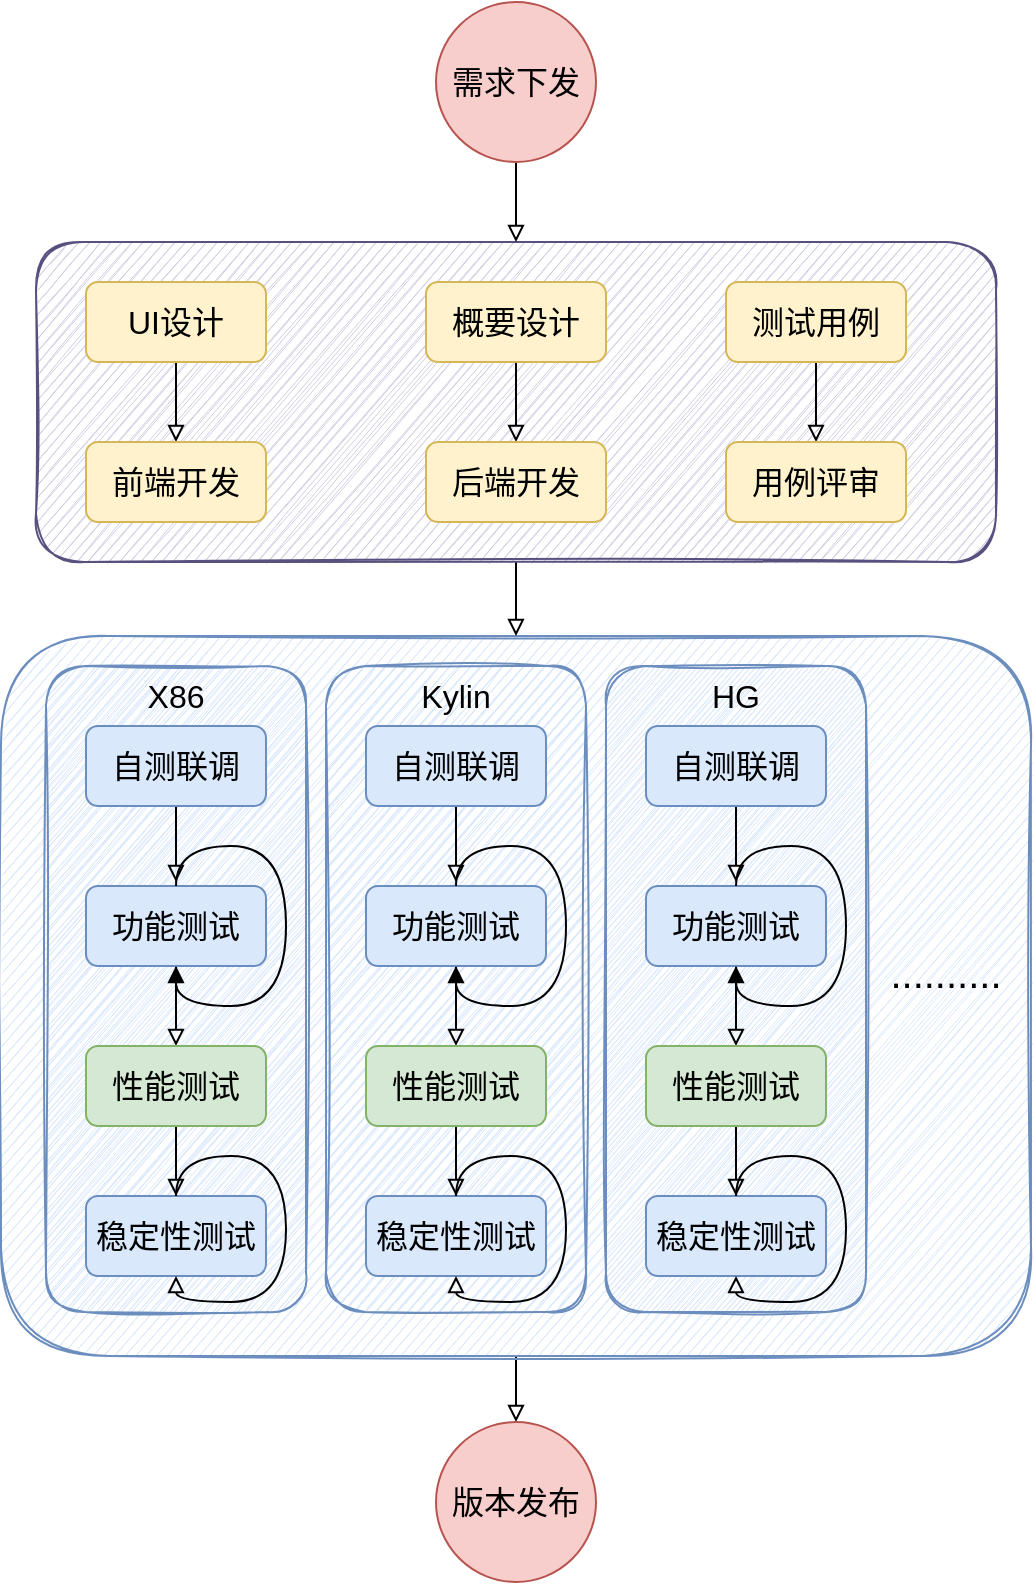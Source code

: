 <mxfile version="20.2.8" type="github">
  <diagram id="C5RBs43oDa-KdzZeNtuy" name="Page-1">
    <mxGraphModel dx="782" dy="436" grid="1" gridSize="10" guides="1" tooltips="1" connect="1" arrows="1" fold="1" page="1" pageScale="1" pageWidth="827" pageHeight="1169" math="0" shadow="0">
      <root>
        <mxCell id="WIyWlLk6GJQsqaUBKTNV-0" />
        <mxCell id="WIyWlLk6GJQsqaUBKTNV-1" parent="WIyWlLk6GJQsqaUBKTNV-0" />
        <mxCell id="W0C26P7IAarvc-Xjl2Vj-59" style="edgeStyle=orthogonalEdgeStyle;rounded=0;orthogonalLoop=1;jettySize=auto;html=1;exitX=0.5;exitY=1;exitDx=0;exitDy=0;entryX=0.5;entryY=0;entryDx=0;entryDy=0;fontSize=16;endArrow=block;endFill=0;" edge="1" parent="WIyWlLk6GJQsqaUBKTNV-1" source="W0C26P7IAarvc-Xjl2Vj-56" target="W0C26P7IAarvc-Xjl2Vj-11">
          <mxGeometry relative="1" as="geometry" />
        </mxCell>
        <mxCell id="W0C26P7IAarvc-Xjl2Vj-56" value="" style="rounded=1;whiteSpace=wrap;html=1;fontSize=16;fillColor=#dae8fc;strokeColor=#6c8ebf;sketch=1;" vertex="1" parent="WIyWlLk6GJQsqaUBKTNV-1">
          <mxGeometry x="87.5" y="337" width="515" height="360" as="geometry" />
        </mxCell>
        <mxCell id="W0C26P7IAarvc-Xjl2Vj-58" style="edgeStyle=orthogonalEdgeStyle;rounded=0;orthogonalLoop=1;jettySize=auto;html=1;entryX=0.5;entryY=0;entryDx=0;entryDy=0;fontSize=16;endArrow=block;endFill=0;" edge="1" parent="WIyWlLk6GJQsqaUBKTNV-1" source="W0C26P7IAarvc-Xjl2Vj-53" target="W0C26P7IAarvc-Xjl2Vj-56">
          <mxGeometry relative="1" as="geometry" />
        </mxCell>
        <mxCell id="W0C26P7IAarvc-Xjl2Vj-53" value="" style="rounded=1;whiteSpace=wrap;html=1;fontSize=16;fillColor=#d0cee2;strokeColor=#56517e;fillStyle=auto;shadow=0;sketch=1;" vertex="1" parent="WIyWlLk6GJQsqaUBKTNV-1">
          <mxGeometry x="105" y="140" width="480" height="160" as="geometry" />
        </mxCell>
        <mxCell id="W0C26P7IAarvc-Xjl2Vj-29" value="" style="rounded=1;whiteSpace=wrap;html=1;fontSize=16;fillColor=#dae8fc;strokeColor=#6c8ebf;sketch=1;" vertex="1" parent="WIyWlLk6GJQsqaUBKTNV-1">
          <mxGeometry x="110" y="352" width="130" height="323" as="geometry" />
        </mxCell>
        <mxCell id="W0C26P7IAarvc-Xjl2Vj-21" style="edgeStyle=orthogonalEdgeStyle;rounded=0;orthogonalLoop=1;jettySize=auto;html=1;entryX=0.5;entryY=0;entryDx=0;entryDy=0;fontSize=16;endArrow=block;endFill=0;" edge="1" parent="WIyWlLk6GJQsqaUBKTNV-1" source="W0C26P7IAarvc-Xjl2Vj-1" target="W0C26P7IAarvc-Xjl2Vj-5">
          <mxGeometry relative="1" as="geometry" />
        </mxCell>
        <mxCell id="W0C26P7IAarvc-Xjl2Vj-1" value="UI设计" style="rounded=1;whiteSpace=wrap;html=1;fontSize=16;fillColor=#fff2cc;strokeColor=#d6b656;" vertex="1" parent="WIyWlLk6GJQsqaUBKTNV-1">
          <mxGeometry x="130" y="160" width="90" height="40" as="geometry" />
        </mxCell>
        <mxCell id="W0C26P7IAarvc-Xjl2Vj-55" style="edgeStyle=orthogonalEdgeStyle;rounded=0;orthogonalLoop=1;jettySize=auto;html=1;entryX=0.5;entryY=0;entryDx=0;entryDy=0;fontSize=16;endArrow=block;endFill=0;" edge="1" parent="WIyWlLk6GJQsqaUBKTNV-1" source="W0C26P7IAarvc-Xjl2Vj-2" target="W0C26P7IAarvc-Xjl2Vj-53">
          <mxGeometry relative="1" as="geometry" />
        </mxCell>
        <mxCell id="W0C26P7IAarvc-Xjl2Vj-2" value="需求下发" style="ellipse;whiteSpace=wrap;html=1;aspect=fixed;fontSize=16;fillColor=#f8cecc;strokeColor=#b85450;" vertex="1" parent="WIyWlLk6GJQsqaUBKTNV-1">
          <mxGeometry x="305" y="20" width="80" height="80" as="geometry" />
        </mxCell>
        <mxCell id="W0C26P7IAarvc-Xjl2Vj-20" style="edgeStyle=orthogonalEdgeStyle;rounded=0;orthogonalLoop=1;jettySize=auto;html=1;entryX=0.5;entryY=0;entryDx=0;entryDy=0;fontSize=16;endArrow=block;endFill=0;" edge="1" parent="WIyWlLk6GJQsqaUBKTNV-1" source="W0C26P7IAarvc-Xjl2Vj-3" target="W0C26P7IAarvc-Xjl2Vj-6">
          <mxGeometry relative="1" as="geometry" />
        </mxCell>
        <mxCell id="W0C26P7IAarvc-Xjl2Vj-3" value="概要设计" style="rounded=1;whiteSpace=wrap;html=1;fontSize=16;fillColor=#fff2cc;strokeColor=#d6b656;" vertex="1" parent="WIyWlLk6GJQsqaUBKTNV-1">
          <mxGeometry x="300" y="160" width="90" height="40" as="geometry" />
        </mxCell>
        <mxCell id="W0C26P7IAarvc-Xjl2Vj-22" style="edgeStyle=orthogonalEdgeStyle;rounded=0;orthogonalLoop=1;jettySize=auto;html=1;entryX=0.5;entryY=0;entryDx=0;entryDy=0;fontSize=16;endArrow=block;endFill=0;" edge="1" parent="WIyWlLk6GJQsqaUBKTNV-1" source="W0C26P7IAarvc-Xjl2Vj-4" target="W0C26P7IAarvc-Xjl2Vj-7">
          <mxGeometry relative="1" as="geometry" />
        </mxCell>
        <mxCell id="W0C26P7IAarvc-Xjl2Vj-4" value="测试用例" style="rounded=1;whiteSpace=wrap;html=1;fontSize=16;fillColor=#fff2cc;strokeColor=#d6b656;" vertex="1" parent="WIyWlLk6GJQsqaUBKTNV-1">
          <mxGeometry x="450" y="160" width="90" height="40" as="geometry" />
        </mxCell>
        <mxCell id="W0C26P7IAarvc-Xjl2Vj-5" value="前端开发" style="rounded=1;whiteSpace=wrap;html=1;fontSize=16;fillColor=#fff2cc;strokeColor=#d6b656;" vertex="1" parent="WIyWlLk6GJQsqaUBKTNV-1">
          <mxGeometry x="130" y="240" width="90" height="40" as="geometry" />
        </mxCell>
        <mxCell id="W0C26P7IAarvc-Xjl2Vj-6" value="后端开发" style="rounded=1;whiteSpace=wrap;html=1;fontSize=16;fillColor=#fff2cc;strokeColor=#d6b656;" vertex="1" parent="WIyWlLk6GJQsqaUBKTNV-1">
          <mxGeometry x="300" y="240" width="90" height="40" as="geometry" />
        </mxCell>
        <mxCell id="W0C26P7IAarvc-Xjl2Vj-7" value="用例评审" style="rounded=1;whiteSpace=wrap;html=1;fontSize=16;fillColor=#fff2cc;strokeColor=#d6b656;" vertex="1" parent="WIyWlLk6GJQsqaUBKTNV-1">
          <mxGeometry x="450" y="240" width="90" height="40" as="geometry" />
        </mxCell>
        <mxCell id="W0C26P7IAarvc-Xjl2Vj-65" style="edgeStyle=orthogonalEdgeStyle;curved=1;rounded=0;orthogonalLoop=1;jettySize=auto;html=1;fontSize=16;endArrow=block;endFill=0;" edge="1" parent="WIyWlLk6GJQsqaUBKTNV-1" source="W0C26P7IAarvc-Xjl2Vj-8" target="W0C26P7IAarvc-Xjl2Vj-9">
          <mxGeometry relative="1" as="geometry" />
        </mxCell>
        <mxCell id="W0C26P7IAarvc-Xjl2Vj-8" value="功能测试" style="rounded=1;whiteSpace=wrap;html=1;fontSize=16;fillColor=#dae8fc;strokeColor=#6c8ebf;" vertex="1" parent="WIyWlLk6GJQsqaUBKTNV-1">
          <mxGeometry x="130" y="462" width="90" height="40" as="geometry" />
        </mxCell>
        <mxCell id="W0C26P7IAarvc-Xjl2Vj-66" style="edgeStyle=orthogonalEdgeStyle;curved=1;rounded=0;orthogonalLoop=1;jettySize=auto;html=1;entryX=0.5;entryY=0;entryDx=0;entryDy=0;fontSize=16;endArrow=block;endFill=0;" edge="1" parent="WIyWlLk6GJQsqaUBKTNV-1" source="W0C26P7IAarvc-Xjl2Vj-9" target="W0C26P7IAarvc-Xjl2Vj-10">
          <mxGeometry relative="1" as="geometry" />
        </mxCell>
        <mxCell id="W0C26P7IAarvc-Xjl2Vj-9" value="性能测试" style="rounded=1;whiteSpace=wrap;html=1;fontSize=16;fillColor=#d5e8d4;strokeColor=#82b366;" vertex="1" parent="WIyWlLk6GJQsqaUBKTNV-1">
          <mxGeometry x="130" y="542" width="90" height="40" as="geometry" />
        </mxCell>
        <mxCell id="W0C26P7IAarvc-Xjl2Vj-10" value="稳定性测试" style="rounded=1;whiteSpace=wrap;html=1;fontSize=16;fillColor=#dae8fc;strokeColor=#6c8ebf;" vertex="1" parent="WIyWlLk6GJQsqaUBKTNV-1">
          <mxGeometry x="130" y="617" width="90" height="40" as="geometry" />
        </mxCell>
        <mxCell id="W0C26P7IAarvc-Xjl2Vj-11" value="版本发布" style="ellipse;whiteSpace=wrap;html=1;aspect=fixed;fontSize=16;fillColor=#f8cecc;strokeColor=#b85450;" vertex="1" parent="WIyWlLk6GJQsqaUBKTNV-1">
          <mxGeometry x="305" y="730" width="80" height="80" as="geometry" />
        </mxCell>
        <mxCell id="W0C26P7IAarvc-Xjl2Vj-64" style="edgeStyle=orthogonalEdgeStyle;curved=1;rounded=0;orthogonalLoop=1;jettySize=auto;html=1;fontSize=16;endArrow=block;endFill=0;" edge="1" parent="WIyWlLk6GJQsqaUBKTNV-1" source="W0C26P7IAarvc-Xjl2Vj-12">
          <mxGeometry relative="1" as="geometry">
            <mxPoint x="175" y="460" as="targetPoint" />
          </mxGeometry>
        </mxCell>
        <mxCell id="W0C26P7IAarvc-Xjl2Vj-12" value="自测联调" style="rounded=1;whiteSpace=wrap;html=1;fontSize=16;fillColor=#dae8fc;strokeColor=#6c8ebf;" vertex="1" parent="WIyWlLk6GJQsqaUBKTNV-1">
          <mxGeometry x="130" y="382" width="90" height="40" as="geometry" />
        </mxCell>
        <mxCell id="W0C26P7IAarvc-Xjl2Vj-30" value="X86" style="text;html=1;strokeColor=none;fillColor=none;align=center;verticalAlign=middle;whiteSpace=wrap;rounded=0;fontSize=16;" vertex="1" parent="WIyWlLk6GJQsqaUBKTNV-1">
          <mxGeometry x="145" y="352" width="60" height="30" as="geometry" />
        </mxCell>
        <mxCell id="W0C26P7IAarvc-Xjl2Vj-62" style="edgeStyle=orthogonalEdgeStyle;rounded=0;orthogonalLoop=1;jettySize=auto;html=1;entryX=0.5;entryY=1;entryDx=0;entryDy=0;fontSize=16;endArrow=block;endFill=1;curved=1;" edge="1" parent="WIyWlLk6GJQsqaUBKTNV-1" source="W0C26P7IAarvc-Xjl2Vj-8" target="W0C26P7IAarvc-Xjl2Vj-8">
          <mxGeometry relative="1" as="geometry">
            <Array as="points">
              <mxPoint x="175" y="442" />
              <mxPoint x="230" y="442" />
              <mxPoint x="230" y="522" />
              <mxPoint x="175" y="522" />
            </Array>
          </mxGeometry>
        </mxCell>
        <mxCell id="W0C26P7IAarvc-Xjl2Vj-69" style="edgeStyle=orthogonalEdgeStyle;curved=1;rounded=0;orthogonalLoop=1;jettySize=auto;html=1;entryX=0.5;entryY=1;entryDx=0;entryDy=0;fontSize=16;endArrow=block;endFill=0;" edge="1" parent="WIyWlLk6GJQsqaUBKTNV-1" source="W0C26P7IAarvc-Xjl2Vj-10" target="W0C26P7IAarvc-Xjl2Vj-10">
          <mxGeometry relative="1" as="geometry">
            <Array as="points">
              <mxPoint x="175" y="597" />
              <mxPoint x="230" y="597" />
              <mxPoint x="230" y="670" />
              <mxPoint x="175" y="670" />
            </Array>
          </mxGeometry>
        </mxCell>
        <mxCell id="W0C26P7IAarvc-Xjl2Vj-70" value="" style="rounded=1;whiteSpace=wrap;html=1;fontSize=16;fillColor=#dae8fc;strokeColor=#6c8ebf;sketch=1;" vertex="1" parent="WIyWlLk6GJQsqaUBKTNV-1">
          <mxGeometry x="250" y="352" width="130" height="323" as="geometry" />
        </mxCell>
        <mxCell id="W0C26P7IAarvc-Xjl2Vj-71" style="edgeStyle=orthogonalEdgeStyle;curved=1;rounded=0;orthogonalLoop=1;jettySize=auto;html=1;fontSize=16;endArrow=block;endFill=0;" edge="1" parent="WIyWlLk6GJQsqaUBKTNV-1" source="W0C26P7IAarvc-Xjl2Vj-72" target="W0C26P7IAarvc-Xjl2Vj-74">
          <mxGeometry relative="1" as="geometry" />
        </mxCell>
        <mxCell id="W0C26P7IAarvc-Xjl2Vj-72" value="功能测试" style="rounded=1;whiteSpace=wrap;html=1;fontSize=16;fillColor=#dae8fc;strokeColor=#6c8ebf;" vertex="1" parent="WIyWlLk6GJQsqaUBKTNV-1">
          <mxGeometry x="270" y="462" width="90" height="40" as="geometry" />
        </mxCell>
        <mxCell id="W0C26P7IAarvc-Xjl2Vj-73" style="edgeStyle=orthogonalEdgeStyle;curved=1;rounded=0;orthogonalLoop=1;jettySize=auto;html=1;entryX=0.5;entryY=0;entryDx=0;entryDy=0;fontSize=16;endArrow=block;endFill=0;" edge="1" parent="WIyWlLk6GJQsqaUBKTNV-1" source="W0C26P7IAarvc-Xjl2Vj-74" target="W0C26P7IAarvc-Xjl2Vj-75">
          <mxGeometry relative="1" as="geometry" />
        </mxCell>
        <mxCell id="W0C26P7IAarvc-Xjl2Vj-74" value="性能测试" style="rounded=1;whiteSpace=wrap;html=1;fontSize=16;fillColor=#d5e8d4;strokeColor=#82b366;" vertex="1" parent="WIyWlLk6GJQsqaUBKTNV-1">
          <mxGeometry x="270" y="542" width="90" height="40" as="geometry" />
        </mxCell>
        <mxCell id="W0C26P7IAarvc-Xjl2Vj-75" value="稳定性测试" style="rounded=1;whiteSpace=wrap;html=1;fontSize=16;fillColor=#dae8fc;strokeColor=#6c8ebf;" vertex="1" parent="WIyWlLk6GJQsqaUBKTNV-1">
          <mxGeometry x="270" y="617" width="90" height="40" as="geometry" />
        </mxCell>
        <mxCell id="W0C26P7IAarvc-Xjl2Vj-76" style="edgeStyle=orthogonalEdgeStyle;curved=1;rounded=0;orthogonalLoop=1;jettySize=auto;html=1;fontSize=16;endArrow=block;endFill=0;" edge="1" parent="WIyWlLk6GJQsqaUBKTNV-1" source="W0C26P7IAarvc-Xjl2Vj-77">
          <mxGeometry relative="1" as="geometry">
            <mxPoint x="315" y="460" as="targetPoint" />
          </mxGeometry>
        </mxCell>
        <mxCell id="W0C26P7IAarvc-Xjl2Vj-77" value="自测联调" style="rounded=1;whiteSpace=wrap;html=1;fontSize=16;fillColor=#dae8fc;strokeColor=#6c8ebf;" vertex="1" parent="WIyWlLk6GJQsqaUBKTNV-1">
          <mxGeometry x="270" y="382" width="90" height="40" as="geometry" />
        </mxCell>
        <mxCell id="W0C26P7IAarvc-Xjl2Vj-78" value="Kylin" style="text;html=1;strokeColor=none;fillColor=none;align=center;verticalAlign=middle;whiteSpace=wrap;rounded=0;fontSize=16;" vertex="1" parent="WIyWlLk6GJQsqaUBKTNV-1">
          <mxGeometry x="285" y="352" width="60" height="30" as="geometry" />
        </mxCell>
        <mxCell id="W0C26P7IAarvc-Xjl2Vj-79" style="edgeStyle=orthogonalEdgeStyle;rounded=0;orthogonalLoop=1;jettySize=auto;html=1;entryX=0.5;entryY=1;entryDx=0;entryDy=0;fontSize=16;endArrow=block;endFill=1;curved=1;" edge="1" parent="WIyWlLk6GJQsqaUBKTNV-1" source="W0C26P7IAarvc-Xjl2Vj-72" target="W0C26P7IAarvc-Xjl2Vj-72">
          <mxGeometry relative="1" as="geometry">
            <Array as="points">
              <mxPoint x="315" y="442" />
              <mxPoint x="370" y="442" />
              <mxPoint x="370" y="522" />
              <mxPoint x="315" y="522" />
            </Array>
          </mxGeometry>
        </mxCell>
        <mxCell id="W0C26P7IAarvc-Xjl2Vj-80" style="edgeStyle=orthogonalEdgeStyle;curved=1;rounded=0;orthogonalLoop=1;jettySize=auto;html=1;entryX=0.5;entryY=1;entryDx=0;entryDy=0;fontSize=16;endArrow=block;endFill=0;" edge="1" parent="WIyWlLk6GJQsqaUBKTNV-1" source="W0C26P7IAarvc-Xjl2Vj-75" target="W0C26P7IAarvc-Xjl2Vj-75">
          <mxGeometry relative="1" as="geometry">
            <Array as="points">
              <mxPoint x="315" y="597" />
              <mxPoint x="370" y="597" />
              <mxPoint x="370" y="670" />
              <mxPoint x="315" y="670" />
            </Array>
          </mxGeometry>
        </mxCell>
        <mxCell id="W0C26P7IAarvc-Xjl2Vj-81" value="" style="rounded=1;whiteSpace=wrap;html=1;fontSize=16;fillColor=#dae8fc;strokeColor=#6c8ebf;sketch=1;" vertex="1" parent="WIyWlLk6GJQsqaUBKTNV-1">
          <mxGeometry x="390" y="352" width="130" height="323" as="geometry" />
        </mxCell>
        <mxCell id="W0C26P7IAarvc-Xjl2Vj-82" style="edgeStyle=orthogonalEdgeStyle;curved=1;rounded=0;orthogonalLoop=1;jettySize=auto;html=1;fontSize=16;endArrow=block;endFill=0;" edge="1" parent="WIyWlLk6GJQsqaUBKTNV-1" source="W0C26P7IAarvc-Xjl2Vj-83" target="W0C26P7IAarvc-Xjl2Vj-85">
          <mxGeometry relative="1" as="geometry" />
        </mxCell>
        <mxCell id="W0C26P7IAarvc-Xjl2Vj-83" value="功能测试" style="rounded=1;whiteSpace=wrap;html=1;fontSize=16;fillColor=#dae8fc;strokeColor=#6c8ebf;" vertex="1" parent="WIyWlLk6GJQsqaUBKTNV-1">
          <mxGeometry x="410" y="462" width="90" height="40" as="geometry" />
        </mxCell>
        <mxCell id="W0C26P7IAarvc-Xjl2Vj-84" style="edgeStyle=orthogonalEdgeStyle;curved=1;rounded=0;orthogonalLoop=1;jettySize=auto;html=1;entryX=0.5;entryY=0;entryDx=0;entryDy=0;fontSize=16;endArrow=block;endFill=0;" edge="1" parent="WIyWlLk6GJQsqaUBKTNV-1" source="W0C26P7IAarvc-Xjl2Vj-85" target="W0C26P7IAarvc-Xjl2Vj-86">
          <mxGeometry relative="1" as="geometry" />
        </mxCell>
        <mxCell id="W0C26P7IAarvc-Xjl2Vj-85" value="性能测试" style="rounded=1;whiteSpace=wrap;html=1;fontSize=16;fillColor=#d5e8d4;strokeColor=#82b366;" vertex="1" parent="WIyWlLk6GJQsqaUBKTNV-1">
          <mxGeometry x="410" y="542" width="90" height="40" as="geometry" />
        </mxCell>
        <mxCell id="W0C26P7IAarvc-Xjl2Vj-86" value="稳定性测试" style="rounded=1;whiteSpace=wrap;html=1;fontSize=16;fillColor=#dae8fc;strokeColor=#6c8ebf;" vertex="1" parent="WIyWlLk6GJQsqaUBKTNV-1">
          <mxGeometry x="410" y="617" width="90" height="40" as="geometry" />
        </mxCell>
        <mxCell id="W0C26P7IAarvc-Xjl2Vj-87" style="edgeStyle=orthogonalEdgeStyle;curved=1;rounded=0;orthogonalLoop=1;jettySize=auto;html=1;fontSize=16;endArrow=block;endFill=0;" edge="1" parent="WIyWlLk6GJQsqaUBKTNV-1" source="W0C26P7IAarvc-Xjl2Vj-88">
          <mxGeometry relative="1" as="geometry">
            <mxPoint x="455" y="460" as="targetPoint" />
          </mxGeometry>
        </mxCell>
        <mxCell id="W0C26P7IAarvc-Xjl2Vj-88" value="自测联调" style="rounded=1;whiteSpace=wrap;html=1;fontSize=16;fillColor=#dae8fc;strokeColor=#6c8ebf;" vertex="1" parent="WIyWlLk6GJQsqaUBKTNV-1">
          <mxGeometry x="410" y="382" width="90" height="40" as="geometry" />
        </mxCell>
        <mxCell id="W0C26P7IAarvc-Xjl2Vj-89" value="HG" style="text;html=1;strokeColor=none;fillColor=none;align=center;verticalAlign=middle;whiteSpace=wrap;rounded=0;fontSize=16;" vertex="1" parent="WIyWlLk6GJQsqaUBKTNV-1">
          <mxGeometry x="425" y="352" width="60" height="30" as="geometry" />
        </mxCell>
        <mxCell id="W0C26P7IAarvc-Xjl2Vj-90" style="edgeStyle=orthogonalEdgeStyle;rounded=0;orthogonalLoop=1;jettySize=auto;html=1;entryX=0.5;entryY=1;entryDx=0;entryDy=0;fontSize=16;endArrow=block;endFill=1;curved=1;" edge="1" parent="WIyWlLk6GJQsqaUBKTNV-1" source="W0C26P7IAarvc-Xjl2Vj-83" target="W0C26P7IAarvc-Xjl2Vj-83">
          <mxGeometry relative="1" as="geometry">
            <Array as="points">
              <mxPoint x="455" y="442" />
              <mxPoint x="510" y="442" />
              <mxPoint x="510" y="522" />
              <mxPoint x="455" y="522" />
            </Array>
          </mxGeometry>
        </mxCell>
        <mxCell id="W0C26P7IAarvc-Xjl2Vj-91" style="edgeStyle=orthogonalEdgeStyle;curved=1;rounded=0;orthogonalLoop=1;jettySize=auto;html=1;entryX=0.5;entryY=1;entryDx=0;entryDy=0;fontSize=16;endArrow=block;endFill=0;" edge="1" parent="WIyWlLk6GJQsqaUBKTNV-1" source="W0C26P7IAarvc-Xjl2Vj-86" target="W0C26P7IAarvc-Xjl2Vj-86">
          <mxGeometry relative="1" as="geometry">
            <Array as="points">
              <mxPoint x="455" y="597" />
              <mxPoint x="510" y="597" />
              <mxPoint x="510" y="670" />
              <mxPoint x="455" y="670" />
            </Array>
          </mxGeometry>
        </mxCell>
        <mxCell id="W0C26P7IAarvc-Xjl2Vj-103" value="&lt;font style=&quot;font-size: 20px;&quot;&gt;..........&lt;/font&gt;" style="text;html=1;strokeColor=none;fillColor=none;align=center;verticalAlign=middle;whiteSpace=wrap;rounded=0;fontSize=16;strokeWidth=7;" vertex="1" parent="WIyWlLk6GJQsqaUBKTNV-1">
          <mxGeometry x="530" y="490" width="60" height="30" as="geometry" />
        </mxCell>
      </root>
    </mxGraphModel>
  </diagram>
</mxfile>
